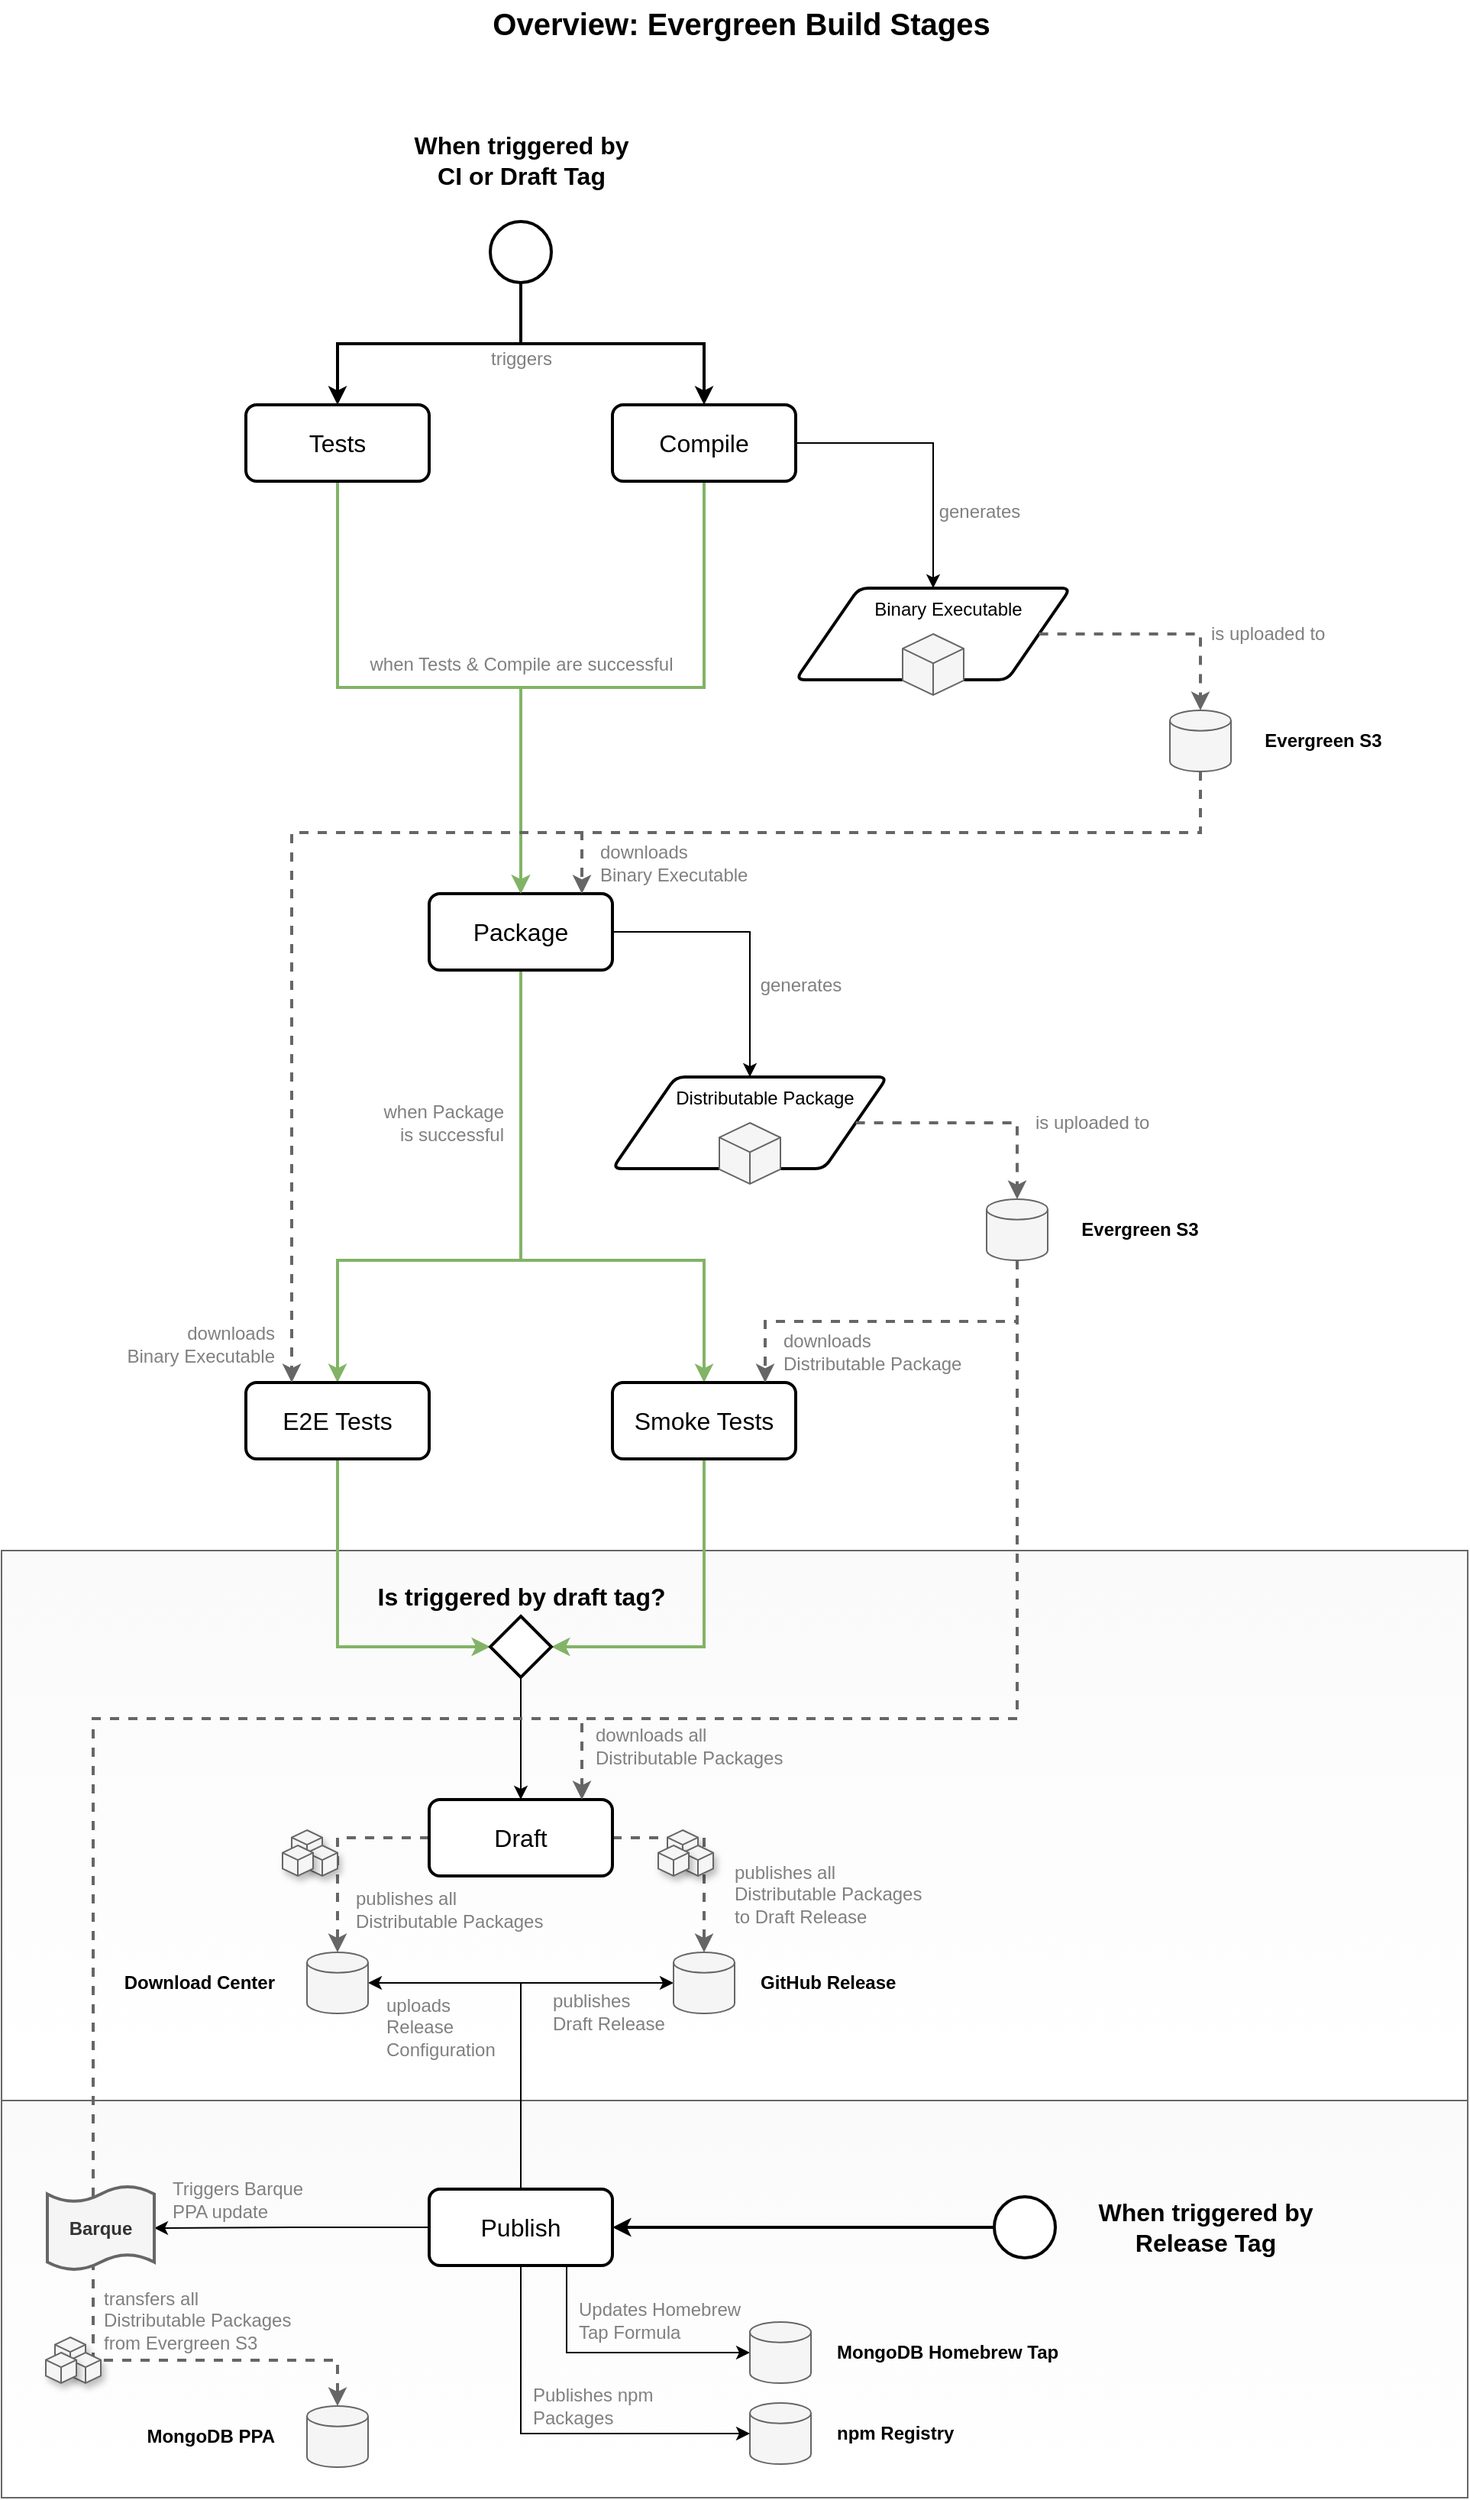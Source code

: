 <mxfile version="14.4.3" type="device" pages="2"><diagram id="S0GDc7iuTa8OykX3ppQo" name="Evergreen Flow"><mxGraphModel dx="2951" dy="1731" grid="0" gridSize="10" guides="1" tooltips="1" connect="1" arrows="1" fold="1" page="0" pageScale="1" pageWidth="827" pageHeight="1169" math="0" shadow="0"><root><mxCell id="0"/><mxCell id="1" parent="0"/><mxCell id="4s2VhAasl6YErQfzBIvJ-102" value="" style="rounded=0;whiteSpace=wrap;html=1;shadow=0;strokeWidth=1;fontSize=16;align=right;glass=0;strokeColor=#666666;fontColor=#333333;fillColor=#FAFAFA;gradientColor=#ffffff;" parent="1" vertex="1"><mxGeometry x="120" y="1150" width="960" height="360" as="geometry"/></mxCell><mxCell id="4s2VhAasl6YErQfzBIvJ-82" value="" style="rounded=0;whiteSpace=wrap;html=1;shadow=0;strokeWidth=1;fontSize=16;align=right;glass=0;strokeColor=#666666;fontColor=#333333;fillColor=#FAFAFA;gradientColor=#ffffff;" parent="1" vertex="1"><mxGeometry x="120" y="1510" width="960" height="260" as="geometry"/></mxCell><mxCell id="4s2VhAasl6YErQfzBIvJ-21" style="edgeStyle=orthogonalEdgeStyle;rounded=0;orthogonalLoop=1;jettySize=auto;html=1;fontSize=16;strokeWidth=2;" parent="1" source="4s2VhAasl6YErQfzBIvJ-18" target="4s2VhAasl6YErQfzBIvJ-9" edge="1"><mxGeometry relative="1" as="geometry"><Array as="points"><mxPoint x="460" y="360"/><mxPoint x="580" y="360"/></Array></mxGeometry></mxCell><mxCell id="4s2VhAasl6YErQfzBIvJ-31" style="edgeStyle=orthogonalEdgeStyle;rounded=0;orthogonalLoop=1;jettySize=auto;html=1;fontSize=16;fillColor=#d5e8d4;strokeColor=#82b366;strokeWidth=2;" parent="1" source="4s2VhAasl6YErQfzBIvJ-8" target="4s2VhAasl6YErQfzBIvJ-10" edge="1"><mxGeometry relative="1" as="geometry"/></mxCell><mxCell id="4s2VhAasl6YErQfzBIvJ-8" value="&lt;span style=&quot;font-size: 16px&quot;&gt;Tests&lt;/span&gt;" style="rounded=1;whiteSpace=wrap;html=1;absoluteArcSize=1;arcSize=14;strokeWidth=2;fontStyle=0;fontSize=16;" parent="1" vertex="1"><mxGeometry x="280" y="400" width="120" height="50" as="geometry"/></mxCell><mxCell id="4s2VhAasl6YErQfzBIvJ-22" style="edgeStyle=orthogonalEdgeStyle;rounded=0;orthogonalLoop=1;jettySize=auto;html=1;fontSize=16;" parent="1" source="4s2VhAasl6YErQfzBIvJ-9" target="4s2VhAasl6YErQfzBIvJ-15" edge="1"><mxGeometry relative="1" as="geometry"><Array as="points"><mxPoint x="730" y="425"/></Array></mxGeometry></mxCell><mxCell id="4s2VhAasl6YErQfzBIvJ-42" style="edgeStyle=orthogonalEdgeStyle;rounded=0;orthogonalLoop=1;jettySize=auto;html=1;fontSize=16;" parent="1" source="4s2VhAasl6YErQfzBIvJ-10" target="4s2VhAasl6YErQfzBIvJ-36" edge="1"><mxGeometry relative="1" as="geometry"><Array as="points"><mxPoint x="610" y="745"/></Array></mxGeometry></mxCell><mxCell id="4s2VhAasl6YErQfzBIvJ-47" style="edgeStyle=orthogonalEdgeStyle;rounded=0;orthogonalLoop=1;jettySize=auto;html=1;strokeColor=#82b366;strokeWidth=2;fillColor=#d5e8d4;fontSize=16;" parent="1" source="4s2VhAasl6YErQfzBIvJ-10" target="4s2VhAasl6YErQfzBIvJ-11" edge="1"><mxGeometry relative="1" as="geometry"><Array as="points"><mxPoint x="460" y="960"/><mxPoint x="340" y="960"/></Array></mxGeometry></mxCell><mxCell id="4s2VhAasl6YErQfzBIvJ-48" style="edgeStyle=orthogonalEdgeStyle;rounded=0;orthogonalLoop=1;jettySize=auto;html=1;strokeColor=#82b366;strokeWidth=2;fillColor=#d5e8d4;fontSize=16;" parent="1" source="4s2VhAasl6YErQfzBIvJ-10" target="4s2VhAasl6YErQfzBIvJ-12" edge="1"><mxGeometry relative="1" as="geometry"><Array as="points"><mxPoint x="460" y="960"/><mxPoint x="580" y="960"/></Array></mxGeometry></mxCell><mxCell id="4s2VhAasl6YErQfzBIvJ-10" value="&lt;span style=&quot;font-size: 16px;&quot;&gt;Package&lt;/span&gt;" style="rounded=1;whiteSpace=wrap;html=1;absoluteArcSize=1;arcSize=14;strokeWidth=2;fontStyle=0;fontSize=16;" parent="1" vertex="1"><mxGeometry x="400" y="720" width="120" height="50" as="geometry"/></mxCell><mxCell id="4s2VhAasl6YErQfzBIvJ-52" style="edgeStyle=orthogonalEdgeStyle;rounded=0;orthogonalLoop=1;jettySize=auto;html=1;strokeColor=#82b366;strokeWidth=2;fillColor=#d5e8d4;fontSize=16;" parent="1" source="4s2VhAasl6YErQfzBIvJ-11" target="4s2VhAasl6YErQfzBIvJ-20" edge="1"><mxGeometry relative="1" as="geometry"><mxPoint x="300" y="1210" as="targetPoint"/><Array as="points"><mxPoint x="340" y="1213"/></Array></mxGeometry></mxCell><mxCell id="4s2VhAasl6YErQfzBIvJ-11" value="&lt;span style=&quot;font-size: 16px&quot;&gt;E2E Tests&lt;/span&gt;" style="rounded=1;whiteSpace=wrap;html=1;absoluteArcSize=1;arcSize=14;strokeWidth=2;fontStyle=0;fontSize=16;" parent="1" vertex="1"><mxGeometry x="280" y="1040" width="120" height="50" as="geometry"/></mxCell><mxCell id="4s2VhAasl6YErQfzBIvJ-53" style="edgeStyle=orthogonalEdgeStyle;rounded=0;orthogonalLoop=1;jettySize=auto;html=1;strokeColor=#82b366;strokeWidth=2;fillColor=#d5e8d4;fontSize=16;" parent="1" source="4s2VhAasl6YErQfzBIvJ-12" target="4s2VhAasl6YErQfzBIvJ-20" edge="1"><mxGeometry relative="1" as="geometry"><Array as="points"><mxPoint x="580" y="1213"/></Array></mxGeometry></mxCell><mxCell id="4s2VhAasl6YErQfzBIvJ-12" value="&lt;span style=&quot;font-size: 16px&quot;&gt;Smoke Tests&lt;/span&gt;" style="rounded=1;whiteSpace=wrap;html=1;absoluteArcSize=1;arcSize=14;strokeWidth=2;fontStyle=0;fontSize=16;" parent="1" vertex="1"><mxGeometry x="520" y="1040" width="120" height="50" as="geometry"/></mxCell><mxCell id="4s2VhAasl6YErQfzBIvJ-68" style="edgeStyle=orthogonalEdgeStyle;rounded=0;orthogonalLoop=1;jettySize=auto;html=1;dashed=1;endFill=1;strokeColor=#666666;strokeWidth=2;fillColor=#f5f5f5;fontSize=12;entryX=0.5;entryY=0;entryDx=0;entryDy=0;entryPerimeter=0;" parent="1" source="4s2VhAasl6YErQfzBIvJ-13" target="4s2VhAasl6YErQfzBIvJ-63" edge="1"><mxGeometry relative="1" as="geometry"><mxPoint x="520" y="1453" as="targetPoint"/></mxGeometry></mxCell><mxCell id="4s2VhAasl6YErQfzBIvJ-69" style="edgeStyle=orthogonalEdgeStyle;rounded=0;orthogonalLoop=1;jettySize=auto;html=1;entryX=0.5;entryY=0;entryDx=0;entryDy=0;entryPerimeter=0;dashed=1;endFill=1;strokeColor=#666666;strokeWidth=2;fillColor=#f5f5f5;fontSize=12;" parent="1" source="4s2VhAasl6YErQfzBIvJ-13" target="4s2VhAasl6YErQfzBIvJ-59" edge="1"><mxGeometry relative="1" as="geometry"/></mxCell><mxCell id="4s2VhAasl6YErQfzBIvJ-13" value="&lt;span style=&quot;font-size: 16px;&quot;&gt;Draft&lt;/span&gt;" style="rounded=1;whiteSpace=wrap;html=1;absoluteArcSize=1;arcSize=14;strokeWidth=2;fontStyle=0;fontSize=16;" parent="1" vertex="1"><mxGeometry x="400" y="1313" width="120" height="50" as="geometry"/></mxCell><mxCell id="4s2VhAasl6YErQfzBIvJ-80" style="edgeStyle=orthogonalEdgeStyle;rounded=0;orthogonalLoop=1;jettySize=auto;html=1;entryX=0;entryY=0.5;entryDx=0;entryDy=0;entryPerimeter=0;fontSize=16;" parent="1" source="4s2VhAasl6YErQfzBIvJ-14" target="4s2VhAasl6YErQfzBIvJ-59" edge="1"><mxGeometry relative="1" as="geometry"><Array as="points"><mxPoint x="460" y="1433"/></Array></mxGeometry></mxCell><mxCell id="4s2VhAasl6YErQfzBIvJ-81" style="edgeStyle=orthogonalEdgeStyle;rounded=0;orthogonalLoop=1;jettySize=auto;html=1;entryX=1;entryY=0.5;entryDx=0;entryDy=0;entryPerimeter=0;fontSize=16;" parent="1" source="4s2VhAasl6YErQfzBIvJ-14" target="4s2VhAasl6YErQfzBIvJ-63" edge="1"><mxGeometry relative="1" as="geometry"><Array as="points"><mxPoint x="460" y="1433"/></Array></mxGeometry></mxCell><mxCell id="4s2VhAasl6YErQfzBIvJ-93" style="edgeStyle=orthogonalEdgeStyle;rounded=0;orthogonalLoop=1;jettySize=auto;html=1;entryX=0;entryY=0.5;entryDx=0;entryDy=0;entryPerimeter=0;fontSize=16;" parent="1" source="4s2VhAasl6YErQfzBIvJ-14" target="4s2VhAasl6YErQfzBIvJ-92" edge="1"><mxGeometry relative="1" as="geometry"><Array as="points"><mxPoint x="490" y="1675"/></Array></mxGeometry></mxCell><mxCell id="4s2VhAasl6YErQfzBIvJ-97" style="edgeStyle=orthogonalEdgeStyle;rounded=0;orthogonalLoop=1;jettySize=auto;html=1;fontSize=16;" parent="1" source="4s2VhAasl6YErQfzBIvJ-14" target="4s2VhAasl6YErQfzBIvJ-96" edge="1"><mxGeometry relative="1" as="geometry"/></mxCell><mxCell id="4s2VhAasl6YErQfzBIvJ-14" value="&lt;span style=&quot;font-size: 16px;&quot;&gt;Publish&lt;/span&gt;" style="rounded=1;whiteSpace=wrap;html=1;absoluteArcSize=1;arcSize=14;strokeWidth=2;fontStyle=0;fontSize=16;" parent="1" vertex="1"><mxGeometry x="400" y="1568" width="120" height="50" as="geometry"/></mxCell><mxCell id="4s2VhAasl6YErQfzBIvJ-17" value="" style="group" parent="1" vertex="1" connectable="0"><mxGeometry x="650" y="520" width="180" height="70" as="geometry"/></mxCell><mxCell id="4s2VhAasl6YErQfzBIvJ-15" value="&amp;nbsp; &amp;nbsp; &amp;nbsp; Binary Executable" style="shape=parallelogram;html=1;strokeWidth=2;perimeter=parallelogramPerimeter;whiteSpace=wrap;rounded=1;arcSize=12;size=0.23;verticalAlign=top;align=center;" parent="4s2VhAasl6YErQfzBIvJ-17" vertex="1"><mxGeometry x="-10" width="180" height="60" as="geometry"/></mxCell><mxCell id="4s2VhAasl6YErQfzBIvJ-16" value="" style="whiteSpace=wrap;html=1;shape=mxgraph.basic.isocube;isoAngle=15;fontSize=16;align=center;fillColor=#f5f5f5;strokeColor=#666666;fontColor=#333333;" parent="4s2VhAasl6YErQfzBIvJ-17" vertex="1"><mxGeometry x="60" y="30" width="40" height="40" as="geometry"/></mxCell><mxCell id="4s2VhAasl6YErQfzBIvJ-19" style="edgeStyle=orthogonalEdgeStyle;rounded=0;orthogonalLoop=1;jettySize=auto;html=1;fontSize=16;strokeWidth=2;" parent="1" source="4s2VhAasl6YErQfzBIvJ-18" target="4s2VhAasl6YErQfzBIvJ-8" edge="1"><mxGeometry relative="1" as="geometry"><Array as="points"><mxPoint x="460" y="360"/><mxPoint x="340" y="360"/></Array></mxGeometry></mxCell><mxCell id="4s2VhAasl6YErQfzBIvJ-18" value="" style="strokeWidth=2;html=1;shape=mxgraph.flowchart.start_2;whiteSpace=wrap;fontSize=16;align=center;" parent="1" vertex="1"><mxGeometry x="440" y="280" width="40" height="40" as="geometry"/></mxCell><mxCell id="4s2VhAasl6YErQfzBIvJ-55" style="edgeStyle=orthogonalEdgeStyle;rounded=0;orthogonalLoop=1;jettySize=auto;html=1;fontSize=16;" parent="1" source="4s2VhAasl6YErQfzBIvJ-20" target="4s2VhAasl6YErQfzBIvJ-13" edge="1"><mxGeometry relative="1" as="geometry"/></mxCell><mxCell id="4s2VhAasl6YErQfzBIvJ-20" value="" style="strokeWidth=2;html=1;shape=mxgraph.flowchart.decision;whiteSpace=wrap;fontSize=16;align=center;" parent="1" vertex="1"><mxGeometry x="440" y="1193" width="40" height="40" as="geometry"/></mxCell><mxCell id="4s2VhAasl6YErQfzBIvJ-29" style="edgeStyle=orthogonalEdgeStyle;rounded=0;orthogonalLoop=1;jettySize=auto;html=1;fontSize=16;fillColor=#d5e8d4;strokeColor=#82b366;strokeWidth=2;" parent="1" source="4s2VhAasl6YErQfzBIvJ-9" target="4s2VhAasl6YErQfzBIvJ-10" edge="1"><mxGeometry relative="1" as="geometry"><mxPoint x="230" y="720" as="sourcePoint"/><mxPoint x="348.4" y="660" as="targetPoint"/></mxGeometry></mxCell><mxCell id="4s2VhAasl6YErQfzBIvJ-34" style="edgeStyle=orthogonalEdgeStyle;rounded=0;orthogonalLoop=1;jettySize=auto;html=1;dashed=1;endArrow=classic;endFill=1;strokeColor=#666666;strokeWidth=2;fillColor=#f5f5f5;fontSize=12;" parent="1" source="4s2VhAasl6YErQfzBIvJ-23" target="4s2VhAasl6YErQfzBIvJ-10" edge="1"><mxGeometry relative="1" as="geometry"><mxPoint x="500" y="800" as="targetPoint"/><Array as="points"><mxPoint x="905" y="680"/><mxPoint x="500" y="680"/></Array></mxGeometry></mxCell><mxCell id="4s2VhAasl6YErQfzBIvJ-26" style="edgeStyle=orthogonalEdgeStyle;rounded=0;orthogonalLoop=1;jettySize=auto;html=1;fontSize=12;strokeWidth=2;endArrow=classic;endFill=1;dashed=1;fillColor=#f5f5f5;strokeColor=#666666;" parent="1" source="4s2VhAasl6YErQfzBIvJ-15" target="4s2VhAasl6YErQfzBIvJ-23" edge="1"><mxGeometry relative="1" as="geometry"/></mxCell><mxCell id="4s2VhAasl6YErQfzBIvJ-35" value="" style="group" parent="1" vertex="1" connectable="0"><mxGeometry x="530" y="840" width="180" height="70" as="geometry"/></mxCell><mxCell id="4s2VhAasl6YErQfzBIvJ-36" value="&amp;nbsp; &amp;nbsp; &amp;nbsp; Distributable Package" style="shape=parallelogram;html=1;strokeWidth=2;perimeter=parallelogramPerimeter;whiteSpace=wrap;rounded=1;arcSize=12;size=0.23;verticalAlign=top;align=center;" parent="4s2VhAasl6YErQfzBIvJ-35" vertex="1"><mxGeometry x="-10" width="180" height="60" as="geometry"/></mxCell><mxCell id="4s2VhAasl6YErQfzBIvJ-37" value="" style="whiteSpace=wrap;html=1;shape=mxgraph.basic.isocube;isoAngle=15;fontSize=16;align=center;fillColor=#f5f5f5;strokeColor=#666666;fontColor=#333333;" parent="4s2VhAasl6YErQfzBIvJ-35" vertex="1"><mxGeometry x="60" y="30" width="40" height="40" as="geometry"/></mxCell><mxCell id="4s2VhAasl6YErQfzBIvJ-41" style="edgeStyle=orthogonalEdgeStyle;rounded=0;orthogonalLoop=1;jettySize=auto;html=1;fontSize=12;strokeWidth=2;endArrow=classic;endFill=1;dashed=1;fillColor=#f5f5f5;strokeColor=#666666;" parent="1" source="4s2VhAasl6YErQfzBIvJ-36" target="4s2VhAasl6YErQfzBIvJ-39" edge="1"><mxGeometry relative="1" as="geometry"/></mxCell><mxCell id="4s2VhAasl6YErQfzBIvJ-45" value="" style="group" parent="1" vertex="1" connectable="0"><mxGeometry x="740" y="890" width="170" height="90" as="geometry"/></mxCell><mxCell id="4s2VhAasl6YErQfzBIvJ-38" value="" style="group" parent="4s2VhAasl6YErQfzBIvJ-45" vertex="1" connectable="0"><mxGeometry width="90" height="90" as="geometry"/></mxCell><mxCell id="4s2VhAasl6YErQfzBIvJ-39" value="" style="strokeWidth=1;html=1;shape=mxgraph.flowchart.database;whiteSpace=wrap;fontSize=16;align=center;fillColor=#f5f5f5;strokeColor=#666666;fontColor=#333333;" parent="4s2VhAasl6YErQfzBIvJ-38" vertex="1"><mxGeometry x="25" y="30" width="40" height="40" as="geometry"/></mxCell><mxCell id="4s2VhAasl6YErQfzBIvJ-40" value="Evergreen S3" style="text;html=1;align=center;verticalAlign=middle;resizable=0;points=[];autosize=1;fontSize=12;fontStyle=1" parent="4s2VhAasl6YErQfzBIvJ-45" vertex="1"><mxGeometry x="80" y="40" width="90" height="20" as="geometry"/></mxCell><mxCell id="4s2VhAasl6YErQfzBIvJ-46" value="" style="group" parent="1" vertex="1" connectable="0"><mxGeometry x="860" y="570" width="170" height="90" as="geometry"/></mxCell><mxCell id="4s2VhAasl6YErQfzBIvJ-25" value="" style="group" parent="4s2VhAasl6YErQfzBIvJ-46" vertex="1" connectable="0"><mxGeometry width="90" height="90" as="geometry"/></mxCell><mxCell id="4s2VhAasl6YErQfzBIvJ-23" value="" style="strokeWidth=1;html=1;shape=mxgraph.flowchart.database;whiteSpace=wrap;fontSize=16;align=center;fillColor=#f5f5f5;strokeColor=#666666;fontColor=#333333;" parent="4s2VhAasl6YErQfzBIvJ-25" vertex="1"><mxGeometry x="25" y="30" width="40" height="40" as="geometry"/></mxCell><mxCell id="4s2VhAasl6YErQfzBIvJ-24" value="Evergreen S3" style="text;html=1;align=center;verticalAlign=middle;resizable=0;points=[];autosize=1;fontSize=12;fontStyle=1" parent="4s2VhAasl6YErQfzBIvJ-46" vertex="1"><mxGeometry x="80" y="40" width="90" height="20" as="geometry"/></mxCell><mxCell id="4s2VhAasl6YErQfzBIvJ-49" style="edgeStyle=orthogonalEdgeStyle;rounded=0;orthogonalLoop=1;jettySize=auto;html=1;dashed=1;endFill=1;strokeColor=#666666;strokeWidth=2;fillColor=#f5f5f5;fontSize=12;" parent="1" source="4s2VhAasl6YErQfzBIvJ-39" target="4s2VhAasl6YErQfzBIvJ-12" edge="1"><mxGeometry relative="1" as="geometry"><Array as="points"><mxPoint x="785" y="1000"/><mxPoint x="620" y="1000"/></Array></mxGeometry></mxCell><mxCell id="4s2VhAasl6YErQfzBIvJ-9" value="&lt;span style=&quot;font-size: 16px;&quot;&gt;Compile&lt;/span&gt;" style="rounded=1;whiteSpace=wrap;html=1;absoluteArcSize=1;arcSize=14;strokeWidth=2;fontStyle=0;fontSize=16;" parent="1" vertex="1"><mxGeometry x="520" y="400" width="120" height="50" as="geometry"/></mxCell><mxCell id="4s2VhAasl6YErQfzBIvJ-54" value="Is triggered by draft tag?" style="text;html=1;align=center;verticalAlign=middle;resizable=0;points=[];autosize=1;fontSize=16;fontStyle=1" parent="1" vertex="1"><mxGeometry x="360" y="1170" width="200" height="20" as="geometry"/></mxCell><mxCell id="4s2VhAasl6YErQfzBIvJ-56" style="edgeStyle=orthogonalEdgeStyle;rounded=0;orthogonalLoop=1;jettySize=auto;html=1;dashed=1;endFill=1;strokeColor=#666666;strokeWidth=2;fillColor=#f5f5f5;fontSize=12;" parent="1" source="4s2VhAasl6YErQfzBIvJ-39" target="4s2VhAasl6YErQfzBIvJ-13" edge="1"><mxGeometry relative="1" as="geometry"><Array as="points"><mxPoint x="785" y="1260"/><mxPoint x="500" y="1260"/></Array></mxGeometry></mxCell><mxCell id="4s2VhAasl6YErQfzBIvJ-65" value="" style="group" parent="1" vertex="1" connectable="0"><mxGeometry x="230" y="1230" width="80" height="193" as="geometry"/></mxCell><mxCell id="4s2VhAasl6YErQfzBIvJ-66" value="" style="group" parent="1" vertex="1" connectable="0"><mxGeometry x="190" y="1413" width="170" height="40" as="geometry"/></mxCell><mxCell id="4s2VhAasl6YErQfzBIvJ-64" value="Download Center" style="text;html=1;align=right;verticalAlign=middle;resizable=0;points=[];autosize=1;fontSize=12;fontStyle=1" parent="4s2VhAasl6YErQfzBIvJ-66" vertex="1"><mxGeometry y="10" width="110" height="20" as="geometry"/></mxCell><mxCell id="4s2VhAasl6YErQfzBIvJ-63" value="" style="strokeWidth=1;html=1;shape=mxgraph.flowchart.database;whiteSpace=wrap;fontSize=16;align=center;fillColor=#f5f5f5;strokeColor=#666666;fontColor=#333333;" parent="4s2VhAasl6YErQfzBIvJ-66" vertex="1"><mxGeometry x="130" width="40" height="40" as="geometry"/></mxCell><mxCell id="4s2VhAasl6YErQfzBIvJ-67" value="" style="group" parent="1" vertex="1" connectable="0"><mxGeometry x="560" y="1413" width="165" height="40" as="geometry"/></mxCell><mxCell id="4s2VhAasl6YErQfzBIvJ-60" value="GitHub Release" style="text;html=1;align=left;verticalAlign=middle;resizable=0;points=[];autosize=1;fontSize=12;fontStyle=1" parent="4s2VhAasl6YErQfzBIvJ-67" vertex="1"><mxGeometry x="55" y="10" width="100" height="20" as="geometry"/></mxCell><mxCell id="4s2VhAasl6YErQfzBIvJ-59" value="" style="strokeWidth=1;html=1;shape=mxgraph.flowchart.database;whiteSpace=wrap;fontSize=16;align=center;fillColor=#f5f5f5;strokeColor=#666666;fontColor=#333333;" parent="4s2VhAasl6YErQfzBIvJ-67" vertex="1"><mxGeometry width="40" height="40" as="geometry"/></mxCell><mxCell id="4s2VhAasl6YErQfzBIvJ-73" value="" style="group" parent="1" vertex="1" connectable="0"><mxGeometry x="304" y="1333" width="36" height="30" as="geometry"/></mxCell><mxCell id="4s2VhAasl6YErQfzBIvJ-70" value="" style="whiteSpace=wrap;html=1;shape=mxgraph.basic.isocube;isoAngle=15;strokeWidth=1;fontSize=12;align=right;fillColor=#f5f5f5;strokeColor=#666666;fontColor=#333333;shadow=1;" parent="4s2VhAasl6YErQfzBIvJ-73" vertex="1"><mxGeometry x="6" width="20" height="20" as="geometry"/></mxCell><mxCell id="4s2VhAasl6YErQfzBIvJ-71" value="" style="whiteSpace=wrap;html=1;shape=mxgraph.basic.isocube;isoAngle=15;strokeWidth=1;fontSize=12;align=right;fillColor=#f5f5f5;strokeColor=#666666;fontColor=#333333;shadow=1;" parent="4s2VhAasl6YErQfzBIvJ-73" vertex="1"><mxGeometry x="16" y="10" width="20" height="20" as="geometry"/></mxCell><mxCell id="4s2VhAasl6YErQfzBIvJ-72" value="" style="whiteSpace=wrap;html=1;shape=mxgraph.basic.isocube;isoAngle=15;strokeWidth=1;fontSize=12;align=right;fillColor=#f5f5f5;strokeColor=#666666;fontColor=#333333;shadow=1;" parent="4s2VhAasl6YErQfzBIvJ-73" vertex="1"><mxGeometry y="10" width="20" height="20" as="geometry"/></mxCell><mxCell id="4s2VhAasl6YErQfzBIvJ-74" value="" style="group" parent="1" vertex="1" connectable="0"><mxGeometry x="550" y="1333" width="36" height="30" as="geometry"/></mxCell><mxCell id="4s2VhAasl6YErQfzBIvJ-75" value="" style="whiteSpace=wrap;html=1;shape=mxgraph.basic.isocube;isoAngle=15;strokeWidth=1;fontSize=12;align=right;fillColor=#f5f5f5;strokeColor=#666666;fontColor=#333333;shadow=1;" parent="4s2VhAasl6YErQfzBIvJ-74" vertex="1"><mxGeometry x="6" width="20" height="20" as="geometry"/></mxCell><mxCell id="4s2VhAasl6YErQfzBIvJ-76" value="" style="whiteSpace=wrap;html=1;shape=mxgraph.basic.isocube;isoAngle=15;strokeWidth=1;fontSize=12;align=right;fillColor=#f5f5f5;strokeColor=#666666;fontColor=#333333;shadow=1;" parent="4s2VhAasl6YErQfzBIvJ-74" vertex="1"><mxGeometry x="16" y="10" width="20" height="20" as="geometry"/></mxCell><mxCell id="4s2VhAasl6YErQfzBIvJ-77" value="" style="whiteSpace=wrap;html=1;shape=mxgraph.basic.isocube;isoAngle=15;strokeWidth=1;fontSize=12;align=right;fillColor=#f5f5f5;strokeColor=#666666;fontColor=#333333;shadow=1;" parent="4s2VhAasl6YErQfzBIvJ-74" vertex="1"><mxGeometry y="10" width="20" height="20" as="geometry"/></mxCell><mxCell id="4s2VhAasl6YErQfzBIvJ-79" style="edgeStyle=orthogonalEdgeStyle;rounded=0;orthogonalLoop=1;jettySize=auto;html=1;fontSize=16;strokeWidth=2;" parent="1" source="4s2VhAasl6YErQfzBIvJ-78" target="4s2VhAasl6YErQfzBIvJ-14" edge="1"><mxGeometry relative="1" as="geometry"/></mxCell><mxCell id="4s2VhAasl6YErQfzBIvJ-78" value="" style="strokeWidth=2;html=1;shape=mxgraph.flowchart.start_2;whiteSpace=wrap;fontSize=16;align=center;" parent="1" vertex="1"><mxGeometry x="770" y="1573" width="40" height="40" as="geometry"/></mxCell><mxCell id="4s2VhAasl6YErQfzBIvJ-83" value="When triggered by&lt;br&gt;Release Tag" style="text;html=1;align=center;verticalAlign=middle;resizable=0;points=[];autosize=1;fontSize=16;fontStyle=1" parent="1" vertex="1"><mxGeometry x="827.5" y="1573" width="160" height="40" as="geometry"/></mxCell><mxCell id="4s2VhAasl6YErQfzBIvJ-84" value="When triggered by&lt;br&gt;CI or Draft Tag" style="text;html=1;align=center;verticalAlign=middle;resizable=0;points=[];autosize=1;fontSize=16;fontStyle=1" parent="1" vertex="1"><mxGeometry x="380" y="220" width="160" height="40" as="geometry"/></mxCell><mxCell id="4s2VhAasl6YErQfzBIvJ-85" value="" style="group" parent="1" vertex="1" connectable="0"><mxGeometry x="190" y="1710" width="170" height="40" as="geometry"/></mxCell><mxCell id="4s2VhAasl6YErQfzBIvJ-86" value="MongoDB PPA" style="text;html=1;align=right;verticalAlign=middle;resizable=0;points=[];autosize=1;fontSize=12;fontStyle=1" parent="4s2VhAasl6YErQfzBIvJ-85" vertex="1"><mxGeometry x="10" y="10" width="100" height="20" as="geometry"/></mxCell><mxCell id="4s2VhAasl6YErQfzBIvJ-87" value="" style="strokeWidth=1;html=1;shape=mxgraph.flowchart.database;whiteSpace=wrap;fontSize=16;align=center;fillColor=#f5f5f5;strokeColor=#666666;fontColor=#333333;" parent="4s2VhAasl6YErQfzBIvJ-85" vertex="1"><mxGeometry x="130" width="40" height="40" as="geometry"/></mxCell><mxCell id="4s2VhAasl6YErQfzBIvJ-90" value="" style="group" parent="1" vertex="1" connectable="0"><mxGeometry x="610" y="1655" width="215" height="40" as="geometry"/></mxCell><mxCell id="4s2VhAasl6YErQfzBIvJ-91" value="MongoDB Homebrew Tap" style="text;html=1;align=left;verticalAlign=middle;resizable=0;points=[];autosize=1;fontSize=12;fontStyle=1" parent="4s2VhAasl6YErQfzBIvJ-90" vertex="1"><mxGeometry x="55" y="10" width="160" height="20" as="geometry"/></mxCell><mxCell id="4s2VhAasl6YErQfzBIvJ-92" value="" style="strokeWidth=1;html=1;shape=mxgraph.flowchart.database;whiteSpace=wrap;fontSize=16;align=center;fillColor=#f5f5f5;strokeColor=#666666;fontColor=#333333;" parent="4s2VhAasl6YErQfzBIvJ-90" vertex="1"><mxGeometry width="40" height="40" as="geometry"/></mxCell><mxCell id="4s2VhAasl6YErQfzBIvJ-103" value="Overview: Evergreen Build Stages" style="text;html=1;align=center;verticalAlign=middle;resizable=0;points=[];autosize=1;fontSize=20;fontStyle=1" parent="1" vertex="1"><mxGeometry x="434" y="135" width="340" height="30" as="geometry"/></mxCell><mxCell id="4s2VhAasl6YErQfzBIvJ-104" value="triggers" style="text;html=1;align=center;verticalAlign=middle;resizable=0;points=[];autosize=1;fontSize=12;fontColor=#808080;" parent="1" vertex="1"><mxGeometry x="430" y="360" width="60" height="20" as="geometry"/></mxCell><mxCell id="4s2VhAasl6YErQfzBIvJ-105" value="when Tests &amp;amp; Compile are successful" style="text;html=1;align=center;verticalAlign=middle;resizable=0;points=[];autosize=1;fontSize=12;fontColor=#808080;" parent="1" vertex="1"><mxGeometry x="355" y="560" width="210" height="20" as="geometry"/></mxCell><mxCell id="4s2VhAasl6YErQfzBIvJ-106" value="generates" style="text;html=1;align=center;verticalAlign=middle;resizable=0;points=[];autosize=1;fontSize=12;fontColor=#808080;" parent="1" vertex="1"><mxGeometry x="725" y="460" width="70" height="20" as="geometry"/></mxCell><mxCell id="4s2VhAasl6YErQfzBIvJ-108" value="downloads&lt;br&gt;Binary Executable" style="text;html=1;align=left;verticalAlign=middle;resizable=0;points=[];autosize=1;fontSize=12;fontColor=#808080;" parent="1" vertex="1"><mxGeometry x="510" y="685" width="110" height="30" as="geometry"/></mxCell><mxCell id="4s2VhAasl6YErQfzBIvJ-109" value="generates" style="text;html=1;align=center;verticalAlign=middle;resizable=0;points=[];autosize=1;fontSize=12;fontColor=#808080;" parent="1" vertex="1"><mxGeometry x="607.5" y="770" width="70" height="20" as="geometry"/></mxCell><mxCell id="4s2VhAasl6YErQfzBIvJ-110" value="is uploaded to" style="text;html=1;align=left;verticalAlign=middle;resizable=0;points=[];autosize=1;fontSize=12;fontColor=#808080;" parent="1" vertex="1"><mxGeometry x="795" y="860" width="90" height="20" as="geometry"/></mxCell><mxCell id="4s2VhAasl6YErQfzBIvJ-111" value="downloads&lt;br&gt;Distributable Package" style="text;html=1;align=left;verticalAlign=middle;resizable=0;points=[];autosize=1;fontSize=12;fontColor=#808080;" parent="1" vertex="1"><mxGeometry x="630" y="1005" width="130" height="30" as="geometry"/></mxCell><mxCell id="4s2VhAasl6YErQfzBIvJ-113" value="when Package&lt;br&gt;is successful" style="text;html=1;align=right;verticalAlign=middle;resizable=0;points=[];autosize=1;fontSize=12;fontColor=#808080;" parent="1" vertex="1"><mxGeometry x="360" y="855" width="90" height="30" as="geometry"/></mxCell><mxCell id="4s2VhAasl6YErQfzBIvJ-115" value="is uploaded to" style="text;html=1;align=left;verticalAlign=middle;resizable=0;points=[];autosize=1;fontSize=12;fontColor=#808080;" parent="1" vertex="1"><mxGeometry x="910" y="540" width="90" height="20" as="geometry"/></mxCell><mxCell id="4s2VhAasl6YErQfzBIvJ-116" value="downloads all&lt;br&gt;Distributable Packages" style="text;html=1;align=left;verticalAlign=middle;resizable=0;points=[];autosize=1;fontSize=12;fontColor=#808080;" parent="1" vertex="1"><mxGeometry x="507" y="1263" width="140" height="30" as="geometry"/></mxCell><mxCell id="4s2VhAasl6YErQfzBIvJ-117" value="publishes all&lt;br&gt;Distributable Packages&lt;br&gt;to Draft Release" style="text;html=1;align=left;verticalAlign=middle;resizable=0;points=[];autosize=1;fontSize=12;fontColor=#808080;" parent="1" vertex="1"><mxGeometry x="597.5" y="1350" width="140" height="50" as="geometry"/></mxCell><mxCell id="4s2VhAasl6YErQfzBIvJ-118" value="publishes all&lt;br&gt;Distributable Packages" style="text;html=1;align=left;verticalAlign=middle;resizable=0;points=[];autosize=1;fontSize=12;fontColor=#808080;" parent="1" vertex="1"><mxGeometry x="350" y="1370" width="140" height="30" as="geometry"/></mxCell><mxCell id="4s2VhAasl6YErQfzBIvJ-119" value="publishes&lt;br&gt;Draft Release" style="text;html=1;align=left;verticalAlign=middle;resizable=0;points=[];autosize=1;fontSize=12;fontColor=#808080;" parent="1" vertex="1"><mxGeometry x="479" y="1437" width="90" height="30" as="geometry"/></mxCell><mxCell id="4s2VhAasl6YErQfzBIvJ-121" value="uploads&lt;br&gt;Release&lt;br&gt;Configuration" style="text;html=1;align=left;verticalAlign=middle;resizable=0;points=[];autosize=1;fontSize=12;fontColor=#808080;" parent="1" vertex="1"><mxGeometry x="370" y="1437" width="90" height="50" as="geometry"/></mxCell><mxCell id="4s2VhAasl6YErQfzBIvJ-122" value="Triggers Barque&lt;br&gt;PPA update" style="text;html=1;align=left;verticalAlign=middle;resizable=0;points=[];autosize=1;fontSize=12;fontColor=#808080;" parent="1" vertex="1"><mxGeometry x="230" y="1560" width="100" height="30" as="geometry"/></mxCell><mxCell id="4s2VhAasl6YErQfzBIvJ-123" value="Updates Homebrew&lt;br&gt;Tap Formula" style="text;html=1;align=left;verticalAlign=middle;resizable=0;points=[];autosize=1;fontSize=12;fontColor=#808080;" parent="1" vertex="1"><mxGeometry x="496" y="1639" width="120" height="30" as="geometry"/></mxCell><mxCell id="Pz8CGd5hXFfOKLXr3jOU-1" style="edgeStyle=orthogonalEdgeStyle;rounded=0;orthogonalLoop=1;jettySize=auto;html=1;entryX=0.25;entryY=0;entryDx=0;entryDy=0;dashed=1;endFill=1;strokeColor=#666666;strokeWidth=2;fillColor=#f5f5f5;fontSize=12;" parent="1" source="4s2VhAasl6YErQfzBIvJ-23" target="4s2VhAasl6YErQfzBIvJ-11" edge="1"><mxGeometry relative="1" as="geometry"><Array as="points"><mxPoint x="905" y="680"/><mxPoint x="310" y="680"/></Array></mxGeometry></mxCell><mxCell id="Pz8CGd5hXFfOKLXr3jOU-2" value="downloads&lt;br&gt;Binary Executable" style="text;html=1;align=right;verticalAlign=middle;resizable=0;points=[];autosize=1;fontSize=12;fontColor=#808080;" parent="1" vertex="1"><mxGeometry x="190" y="1000" width="110" height="30" as="geometry"/></mxCell><mxCell id="Pz8CGd5hXFfOKLXr3jOU-3" value="" style="group" parent="1" vertex="1" connectable="0"><mxGeometry x="610" y="1708" width="215" height="40" as="geometry"/></mxCell><mxCell id="Pz8CGd5hXFfOKLXr3jOU-4" value="npm Registry" style="text;html=1;align=left;verticalAlign=middle;resizable=0;points=[];autosize=1;fontSize=12;fontStyle=1" parent="Pz8CGd5hXFfOKLXr3jOU-3" vertex="1"><mxGeometry x="55" y="10" width="90" height="20" as="geometry"/></mxCell><mxCell id="Pz8CGd5hXFfOKLXr3jOU-5" value="" style="strokeWidth=1;html=1;shape=mxgraph.flowchart.database;whiteSpace=wrap;fontSize=16;align=center;fillColor=#f5f5f5;strokeColor=#666666;fontColor=#333333;" parent="Pz8CGd5hXFfOKLXr3jOU-3" vertex="1"><mxGeometry width="40" height="40" as="geometry"/></mxCell><mxCell id="Pz8CGd5hXFfOKLXr3jOU-6" style="edgeStyle=orthogonalEdgeStyle;rounded=0;orthogonalLoop=1;jettySize=auto;html=1;entryX=0;entryY=0.5;entryDx=0;entryDy=0;entryPerimeter=0;fontSize=16;exitX=0.5;exitY=1;exitDx=0;exitDy=0;" parent="1" source="4s2VhAasl6YErQfzBIvJ-14" target="Pz8CGd5hXFfOKLXr3jOU-5" edge="1"><mxGeometry relative="1" as="geometry"><mxPoint x="466" y="1651" as="sourcePoint"/><mxPoint x="586" y="1708" as="targetPoint"/><Array as="points"><mxPoint x="460" y="1728"/></Array></mxGeometry></mxCell><mxCell id="Pz8CGd5hXFfOKLXr3jOU-7" value="Publishes npm&lt;br&gt;Packages" style="text;html=1;align=left;verticalAlign=middle;resizable=0;points=[];autosize=1;fontSize=12;fontColor=#808080;" parent="1" vertex="1"><mxGeometry x="466" y="1695" width="90" height="30" as="geometry"/></mxCell><mxCell id="bmTNzsxFEzkUEdo4s8h1-1" style="edgeStyle=orthogonalEdgeStyle;rounded=0;orthogonalLoop=1;jettySize=auto;html=1;dashed=1;endFill=1;strokeColor=#666666;strokeWidth=2;fillColor=#f5f5f5;fontSize=12;" edge="1" parent="1" source="4s2VhAasl6YErQfzBIvJ-39" target="4s2VhAasl6YErQfzBIvJ-87"><mxGeometry relative="1" as="geometry"><Array as="points"><mxPoint x="785" y="1260"/><mxPoint x="180" y="1260"/><mxPoint x="180" y="1680"/><mxPoint x="340" y="1680"/></Array></mxGeometry></mxCell><mxCell id="bmTNzsxFEzkUEdo4s8h1-2" value="" style="group" vertex="1" connectable="0" parent="1"><mxGeometry x="149" y="1665" width="36" height="30" as="geometry"/></mxCell><mxCell id="bmTNzsxFEzkUEdo4s8h1-3" value="" style="whiteSpace=wrap;html=1;shape=mxgraph.basic.isocube;isoAngle=15;strokeWidth=1;fontSize=12;align=right;fillColor=#f5f5f5;strokeColor=#666666;fontColor=#333333;shadow=1;" vertex="1" parent="bmTNzsxFEzkUEdo4s8h1-2"><mxGeometry x="6" width="20" height="20" as="geometry"/></mxCell><mxCell id="bmTNzsxFEzkUEdo4s8h1-4" value="" style="whiteSpace=wrap;html=1;shape=mxgraph.basic.isocube;isoAngle=15;strokeWidth=1;fontSize=12;align=right;fillColor=#f5f5f5;strokeColor=#666666;fontColor=#333333;shadow=1;" vertex="1" parent="bmTNzsxFEzkUEdo4s8h1-2"><mxGeometry x="16" y="10" width="20" height="20" as="geometry"/></mxCell><mxCell id="bmTNzsxFEzkUEdo4s8h1-5" value="" style="whiteSpace=wrap;html=1;shape=mxgraph.basic.isocube;isoAngle=15;strokeWidth=1;fontSize=12;align=right;fillColor=#f5f5f5;strokeColor=#666666;fontColor=#333333;shadow=1;" vertex="1" parent="bmTNzsxFEzkUEdo4s8h1-2"><mxGeometry y="10" width="20" height="20" as="geometry"/></mxCell><mxCell id="4s2VhAasl6YErQfzBIvJ-96" value="Barque" style="shape=tape;whiteSpace=wrap;html=1;strokeWidth=2;size=0.19;shadow=0;glass=0;fontSize=12;fillColor=#f5f5f5;strokeColor=#666666;fontColor=#333333;fontStyle=1" parent="1" vertex="1"><mxGeometry x="150" y="1566" width="70" height="55" as="geometry"/></mxCell><mxCell id="bmTNzsxFEzkUEdo4s8h1-6" value="transfers all&lt;br&gt;Distributable Packages&lt;br&gt;from Evergreen S3" style="text;html=1;align=left;verticalAlign=middle;resizable=0;points=[];autosize=1;fontSize=12;fontColor=#808080;" vertex="1" parent="1"><mxGeometry x="185" y="1629" width="140" height="50" as="geometry"/></mxCell></root></mxGraphModel></diagram><diagram id="4eWJ1jvoksCDO5m34CCU" name="Branching and Tagging"><mxGraphModel dx="1994" dy="1212" grid="1" gridSize="10" guides="1" tooltips="1" connect="1" arrows="1" fold="1" page="0" pageScale="1" pageWidth="827" pageHeight="1169" math="0" shadow="0"><root><mxCell id="pRw4krJ8qt5qFy0mH2dz-0"/><mxCell id="pRw4krJ8qt5qFy0mH2dz-1" parent="pRw4krJ8qt5qFy0mH2dz-0"/><mxCell id="wtg8xgpRU9XRvuixFjHS-0" value="Overview: Branches and Tags" style="text;html=1;align=center;verticalAlign=middle;resizable=0;points=[];autosize=1;fontSize=20;fontStyle=1" vertex="1" parent="pRw4krJ8qt5qFy0mH2dz-1"><mxGeometry x="620" y="340" width="300" height="30" as="geometry"/></mxCell><mxCell id="pRw4krJ8qt5qFy0mH2dz-94" value="" style="rounded=0;whiteSpace=wrap;html=1;shadow=0;glass=0;strokeWidth=1;fontSize=12;align=right;fillColor=#f5f5f5;strokeColor=#666666;fontColor=#333333;" vertex="1" parent="pRw4krJ8qt5qFy0mH2dz-1"><mxGeometry x="120" y="600" width="200" height="210" as="geometry"/></mxCell><mxCell id="pRw4krJ8qt5qFy0mH2dz-13" value="v0.8.0&lt;b&gt;-draft.0&lt;/b&gt;" style="rounded=1;whiteSpace=wrap;html=1;shadow=0;glass=0;strokeWidth=2;fontSize=12;align=center;arcSize=43;fillColor=#f5f5f5;strokeColor=#666666;fontColor=#333333;" vertex="1" parent="pRw4krJ8qt5qFy0mH2dz-1"><mxGeometry x="290" y="470" width="100" height="30" as="geometry"/></mxCell><mxCell id="pRw4krJ8qt5qFy0mH2dz-25" value="v0.8.0&lt;b&gt;-draft.1&lt;/b&gt;" style="rounded=1;whiteSpace=wrap;html=1;shadow=0;glass=0;strokeWidth=2;fontSize=12;align=center;arcSize=43;fillColor=#f5f5f5;strokeColor=#666666;fontColor=#333333;" vertex="1" parent="pRw4krJ8qt5qFy0mH2dz-1"><mxGeometry x="450" y="470" width="100" height="30" as="geometry"/></mxCell><mxCell id="pRw4krJ8qt5qFy0mH2dz-34" style="edgeStyle=none;rounded=0;orthogonalLoop=1;jettySize=auto;html=1;endArrow=classic;endFill=1;strokeColor=#000000;strokeWidth=1;fillColor=#f5f5f5;fontSize=12;" edge="1" parent="pRw4krJ8qt5qFy0mH2dz-1" target="pRw4krJ8qt5qFy0mH2dz-32"><mxGeometry x="110" y="420" as="geometry"><mxPoint x="110" y="540" as="sourcePoint"/></mxGeometry></mxCell><mxCell id="pRw4krJ8qt5qFy0mH2dz-32" value="" style="strokeWidth=2;html=1;shape=mxgraph.flowchart.sequential_data;whiteSpace=wrap;shadow=0;glass=0;gradientColor=#ffffff;fontSize=12;fontColor=#808080;align=right;" vertex="1" parent="pRw4krJ8qt5qFy0mH2dz-1"><mxGeometry x="170" y="530" width="20" height="20" as="geometry"/></mxCell><mxCell id="pRw4krJ8qt5qFy0mH2dz-33" value="" style="strokeWidth=2;html=1;shape=mxgraph.flowchart.sequential_data;whiteSpace=wrap;shadow=0;glass=0;gradientColor=#ffffff;fontSize=12;fontColor=#808080;align=right;" vertex="1" parent="pRw4krJ8qt5qFy0mH2dz-1"><mxGeometry x="250" y="530" width="20" height="20" as="geometry"/></mxCell><mxCell id="pRw4krJ8qt5qFy0mH2dz-31" style="edgeStyle=none;rounded=0;orthogonalLoop=1;jettySize=auto;html=1;endArrow=classic;endFill=1;strokeWidth=1;fillColor=#f5f5f5;fontSize=12;" edge="1" parent="pRw4krJ8qt5qFy0mH2dz-1" source="pRw4krJ8qt5qFy0mH2dz-32" target="pRw4krJ8qt5qFy0mH2dz-33"><mxGeometry x="110" y="420" as="geometry"><mxPoint x="270" y="600" as="targetPoint"/></mxGeometry></mxCell><mxCell id="pRw4krJ8qt5qFy0mH2dz-36" value="" style="strokeWidth=2;html=1;shape=mxgraph.flowchart.sequential_data;whiteSpace=wrap;shadow=0;glass=0;gradientColor=#ffffff;fontSize=12;fontColor=#808080;align=right;" vertex="1" parent="pRw4krJ8qt5qFy0mH2dz-1"><mxGeometry x="330" y="530" width="20" height="20" as="geometry"/></mxCell><mxCell id="pRw4krJ8qt5qFy0mH2dz-14" style="rounded=0;orthogonalLoop=1;jettySize=auto;html=1;strokeWidth=2;fontSize=12;fontColor=#000000;dashed=1;fillColor=#f5f5f5;strokeColor=#666666;endArrow=none;endFill=0;" edge="1" parent="pRw4krJ8qt5qFy0mH2dz-1" source="pRw4krJ8qt5qFy0mH2dz-13" target="pRw4krJ8qt5qFy0mH2dz-36"><mxGeometry x="110" y="420" as="geometry"><mxPoint x="340" y="520" as="targetPoint"/></mxGeometry></mxCell><mxCell id="pRw4krJ8qt5qFy0mH2dz-42" style="edgeStyle=none;rounded=0;orthogonalLoop=1;jettySize=auto;html=1;endArrow=classic;endFill=1;strokeColor=#000000;strokeWidth=1;fillColor=#f5f5f5;fontSize=12;" edge="1" parent="pRw4krJ8qt5qFy0mH2dz-1" source="pRw4krJ8qt5qFy0mH2dz-33" target="pRw4krJ8qt5qFy0mH2dz-36"><mxGeometry x="110" y="420" as="geometry"/></mxCell><mxCell id="pRw4krJ8qt5qFy0mH2dz-38" value="" style="strokeWidth=2;html=1;shape=mxgraph.flowchart.sequential_data;whiteSpace=wrap;shadow=0;glass=0;gradientColor=#ffffff;fontSize=12;fontColor=#808080;align=right;" vertex="1" parent="pRw4krJ8qt5qFy0mH2dz-1"><mxGeometry x="410" y="530" width="20" height="20" as="geometry"/></mxCell><mxCell id="pRw4krJ8qt5qFy0mH2dz-35" style="edgeStyle=none;rounded=0;orthogonalLoop=1;jettySize=auto;html=1;endArrow=classic;endFill=1;strokeWidth=1;fillColor=#f5f5f5;fontSize=12;" edge="1" parent="pRw4krJ8qt5qFy0mH2dz-1" source="pRw4krJ8qt5qFy0mH2dz-36" target="pRw4krJ8qt5qFy0mH2dz-38"><mxGeometry x="110" y="420" as="geometry"><mxPoint x="430" y="600" as="targetPoint"/></mxGeometry></mxCell><mxCell id="pRw4krJ8qt5qFy0mH2dz-40" value="" style="strokeWidth=2;html=1;shape=mxgraph.flowchart.sequential_data;whiteSpace=wrap;shadow=0;glass=0;gradientColor=#ffffff;fontSize=12;fontColor=#808080;align=right;" vertex="1" parent="pRw4krJ8qt5qFy0mH2dz-1"><mxGeometry x="490" y="530" width="20" height="20" as="geometry"/></mxCell><mxCell id="pRw4krJ8qt5qFy0mH2dz-26" style="edgeStyle=none;rounded=0;orthogonalLoop=1;jettySize=auto;html=1;dashed=1;endArrow=none;endFill=0;strokeColor=#666666;strokeWidth=2;fillColor=#f5f5f5;fontSize=12;" edge="1" parent="pRw4krJ8qt5qFy0mH2dz-1" source="pRw4krJ8qt5qFy0mH2dz-25" target="pRw4krJ8qt5qFy0mH2dz-40"><mxGeometry x="110" y="420" as="geometry"><mxPoint x="500" y="520" as="targetPoint"/></mxGeometry></mxCell><mxCell id="pRw4krJ8qt5qFy0mH2dz-37" style="edgeStyle=none;rounded=0;orthogonalLoop=1;jettySize=auto;html=1;endArrow=classic;endFill=1;strokeColor=#000000;strokeWidth=1;fillColor=#f5f5f5;fontSize=12;" edge="1" parent="pRw4krJ8qt5qFy0mH2dz-1" source="pRw4krJ8qt5qFy0mH2dz-38" target="pRw4krJ8qt5qFy0mH2dz-40"><mxGeometry x="110" y="420" as="geometry"/></mxCell><mxCell id="pRw4krJ8qt5qFy0mH2dz-41" value="" style="strokeWidth=2;html=1;shape=mxgraph.flowchart.sequential_data;whiteSpace=wrap;shadow=0;glass=0;gradientColor=#ffffff;fontSize=12;fontColor=#808080;align=right;" vertex="1" parent="pRw4krJ8qt5qFy0mH2dz-1"><mxGeometry x="570" y="530" width="20" height="20" as="geometry"/></mxCell><mxCell id="pRw4krJ8qt5qFy0mH2dz-39" style="edgeStyle=none;rounded=0;orthogonalLoop=1;jettySize=auto;html=1;endArrow=classic;endFill=1;strokeWidth=1;fillColor=#f5f5f5;fontSize=12;" edge="1" parent="pRw4krJ8qt5qFy0mH2dz-1" source="pRw4krJ8qt5qFy0mH2dz-40" target="pRw4krJ8qt5qFy0mH2dz-41"><mxGeometry x="110" y="420" as="geometry"><mxPoint x="590" y="600" as="targetPoint"/></mxGeometry></mxCell><mxCell id="pRw4krJ8qt5qFy0mH2dz-44" value="" style="strokeWidth=2;html=1;shape=mxgraph.flowchart.sequential_data;whiteSpace=wrap;shadow=0;glass=0;gradientColor=#ffffff;fontSize=12;fontColor=#808080;align=right;" vertex="1" parent="pRw4krJ8qt5qFy0mH2dz-1"><mxGeometry x="650" y="530" width="20" height="20" as="geometry"/></mxCell><mxCell id="pRw4krJ8qt5qFy0mH2dz-58" style="edgeStyle=none;rounded=0;orthogonalLoop=1;jettySize=auto;html=1;endArrow=classic;endFill=1;strokeColor=#000000;strokeWidth=1;fillColor=#f5f5f5;fontSize=12;" edge="1" parent="pRw4krJ8qt5qFy0mH2dz-1" source="pRw4krJ8qt5qFy0mH2dz-41" target="pRw4krJ8qt5qFy0mH2dz-44"><mxGeometry x="110" y="420" as="geometry"/></mxCell><mxCell id="pRw4krJ8qt5qFy0mH2dz-46" value="" style="strokeWidth=2;html=1;shape=mxgraph.flowchart.sequential_data;whiteSpace=wrap;shadow=0;glass=0;gradientColor=#ffffff;fontSize=12;fontColor=#808080;align=right;" vertex="1" parent="pRw4krJ8qt5qFy0mH2dz-1"><mxGeometry x="730" y="530" width="20" height="20" as="geometry"/></mxCell><mxCell id="pRw4krJ8qt5qFy0mH2dz-43" style="edgeStyle=none;rounded=0;orthogonalLoop=1;jettySize=auto;html=1;endArrow=classic;endFill=1;strokeWidth=1;fillColor=#f5f5f5;fontSize=12;" edge="1" parent="pRw4krJ8qt5qFy0mH2dz-1" source="pRw4krJ8qt5qFy0mH2dz-44" target="pRw4krJ8qt5qFy0mH2dz-46"><mxGeometry x="110" y="420" as="geometry"><mxPoint x="750" y="600" as="targetPoint"/></mxGeometry></mxCell><mxCell id="pRw4krJ8qt5qFy0mH2dz-48" value="" style="strokeWidth=2;html=1;shape=mxgraph.flowchart.sequential_data;whiteSpace=wrap;shadow=0;glass=0;gradientColor=#ffffff;fontSize=12;fontColor=#808080;align=right;" vertex="1" parent="pRw4krJ8qt5qFy0mH2dz-1"><mxGeometry x="810" y="530" width="20" height="20" as="geometry"/></mxCell><mxCell id="pRw4krJ8qt5qFy0mH2dz-45" style="edgeStyle=none;rounded=0;orthogonalLoop=1;jettySize=auto;html=1;endArrow=classic;endFill=1;strokeColor=#000000;strokeWidth=1;fillColor=#f5f5f5;fontSize=12;" edge="1" parent="pRw4krJ8qt5qFy0mH2dz-1" source="pRw4krJ8qt5qFy0mH2dz-46" target="pRw4krJ8qt5qFy0mH2dz-48"><mxGeometry x="110" y="420" as="geometry"/></mxCell><mxCell id="pRw4krJ8qt5qFy0mH2dz-50" value="" style="strokeWidth=2;html=1;shape=mxgraph.flowchart.sequential_data;whiteSpace=wrap;shadow=0;glass=0;gradientColor=#ffffff;fontSize=12;fontColor=#808080;align=right;" vertex="1" parent="pRw4krJ8qt5qFy0mH2dz-1"><mxGeometry x="890" y="530" width="20" height="20" as="geometry"/></mxCell><mxCell id="pRw4krJ8qt5qFy0mH2dz-47" style="edgeStyle=none;rounded=0;orthogonalLoop=1;jettySize=auto;html=1;endArrow=classic;endFill=1;strokeWidth=1;fillColor=#f5f5f5;fontSize=12;" edge="1" parent="pRw4krJ8qt5qFy0mH2dz-1" source="pRw4krJ8qt5qFy0mH2dz-48" target="pRw4krJ8qt5qFy0mH2dz-50"><mxGeometry x="110" y="420" as="geometry"><mxPoint x="910" y="600" as="targetPoint"/></mxGeometry></mxCell><mxCell id="pRw4krJ8qt5qFy0mH2dz-52" value="" style="strokeWidth=2;html=1;shape=mxgraph.flowchart.sequential_data;whiteSpace=wrap;shadow=0;glass=0;gradientColor=#ffffff;fontSize=12;fontColor=#808080;align=right;" vertex="1" parent="pRw4krJ8qt5qFy0mH2dz-1"><mxGeometry x="970" y="530" width="20" height="20" as="geometry"/></mxCell><mxCell id="pRw4krJ8qt5qFy0mH2dz-49" style="edgeStyle=none;rounded=0;orthogonalLoop=1;jettySize=auto;html=1;endArrow=classic;endFill=1;strokeColor=#000000;strokeWidth=1;fillColor=#f5f5f5;fontSize=12;" edge="1" parent="pRw4krJ8qt5qFy0mH2dz-1" source="pRw4krJ8qt5qFy0mH2dz-50" target="pRw4krJ8qt5qFy0mH2dz-52"><mxGeometry x="110" y="420" as="geometry"/></mxCell><mxCell id="pRw4krJ8qt5qFy0mH2dz-54" value="" style="strokeWidth=2;html=1;shape=mxgraph.flowchart.sequential_data;whiteSpace=wrap;shadow=0;glass=0;gradientColor=#ffffff;fontSize=12;fontColor=#808080;align=right;" vertex="1" parent="pRw4krJ8qt5qFy0mH2dz-1"><mxGeometry x="1050" y="530" width="20" height="20" as="geometry"/></mxCell><mxCell id="pRw4krJ8qt5qFy0mH2dz-51" style="edgeStyle=none;rounded=0;orthogonalLoop=1;jettySize=auto;html=1;endArrow=classic;endFill=1;strokeWidth=1;fillColor=#f5f5f5;fontSize=12;" edge="1" parent="pRw4krJ8qt5qFy0mH2dz-1" source="pRw4krJ8qt5qFy0mH2dz-52" target="pRw4krJ8qt5qFy0mH2dz-54"><mxGeometry x="110" y="420" as="geometry"><mxPoint x="1070" y="600" as="targetPoint"/></mxGeometry></mxCell><mxCell id="pRw4krJ8qt5qFy0mH2dz-56" value="" style="strokeWidth=2;html=1;shape=mxgraph.flowchart.sequential_data;whiteSpace=wrap;shadow=0;glass=0;gradientColor=#ffffff;fontSize=12;fontColor=#808080;align=right;" vertex="1" parent="pRw4krJ8qt5qFy0mH2dz-1"><mxGeometry x="1130" y="530" width="20" height="20" as="geometry"/></mxCell><mxCell id="pRw4krJ8qt5qFy0mH2dz-53" style="edgeStyle=none;rounded=0;orthogonalLoop=1;jettySize=auto;html=1;endArrow=classic;endFill=1;strokeColor=#000000;strokeWidth=1;fillColor=#f5f5f5;fontSize=12;" edge="1" parent="pRw4krJ8qt5qFy0mH2dz-1" source="pRw4krJ8qt5qFy0mH2dz-54" target="pRw4krJ8qt5qFy0mH2dz-56"><mxGeometry x="110" y="420" as="geometry"/></mxCell><mxCell id="pRw4krJ8qt5qFy0mH2dz-57" value="" style="strokeWidth=2;html=1;shape=mxgraph.flowchart.sequential_data;whiteSpace=wrap;shadow=0;glass=0;gradientColor=#ffffff;fontSize=12;fontColor=#808080;align=right;" vertex="1" parent="pRw4krJ8qt5qFy0mH2dz-1"><mxGeometry x="1210" y="530" width="20" height="20" as="geometry"/></mxCell><mxCell id="pRw4krJ8qt5qFy0mH2dz-55" style="edgeStyle=none;rounded=0;orthogonalLoop=1;jettySize=auto;html=1;endArrow=classic;endFill=1;strokeWidth=1;fillColor=#f5f5f5;fontSize=12;" edge="1" parent="pRw4krJ8qt5qFy0mH2dz-1" source="pRw4krJ8qt5qFy0mH2dz-56" target="pRw4krJ8qt5qFy0mH2dz-57"><mxGeometry x="110" y="420" as="geometry"><mxPoint x="1230" y="600" as="targetPoint"/></mxGeometry></mxCell><mxCell id="pRw4krJ8qt5qFy0mH2dz-60" style="edgeStyle=none;rounded=0;orthogonalLoop=1;jettySize=auto;html=1;dashed=1;endArrow=none;endFill=0;strokeColor=#666666;strokeWidth=2;fillColor=#f5f5f5;fontSize=12;" edge="1" parent="pRw4krJ8qt5qFy0mH2dz-1" source="pRw4krJ8qt5qFy0mH2dz-59" target="pRw4krJ8qt5qFy0mH2dz-25"><mxGeometry x="110" y="420" as="geometry"/></mxCell><mxCell id="pRw4krJ8qt5qFy0mH2dz-59" value="v0.8.0" style="rounded=1;whiteSpace=wrap;html=1;shadow=1;glass=0;strokeWidth=2;fontSize=12;align=center;arcSize=43;fontStyle=1" vertex="1" parent="pRw4krJ8qt5qFy0mH2dz-1"><mxGeometry x="450" y="420" width="100" height="30" as="geometry"/></mxCell><mxCell id="pRw4krJ8qt5qFy0mH2dz-62" style="edgeStyle=none;rounded=0;orthogonalLoop=1;jettySize=auto;html=1;dashed=1;endArrow=none;endFill=0;strokeColor=#666666;strokeWidth=2;fillColor=#f5f5f5;fontSize=12;" edge="1" parent="pRw4krJ8qt5qFy0mH2dz-1" source="pRw4krJ8qt5qFy0mH2dz-61" target="pRw4krJ8qt5qFy0mH2dz-48"><mxGeometry x="110" y="420" as="geometry"/></mxCell><mxCell id="pRw4krJ8qt5qFy0mH2dz-61" value="v0.9.0&lt;b&gt;-draft.0&lt;/b&gt;" style="rounded=1;whiteSpace=wrap;html=1;shadow=0;glass=0;strokeWidth=2;fontSize=12;align=center;arcSize=43;fillColor=#f5f5f5;strokeColor=#666666;fontColor=#333333;" vertex="1" parent="pRw4krJ8qt5qFy0mH2dz-1"><mxGeometry x="770" y="470" width="100" height="30" as="geometry"/></mxCell><mxCell id="pRw4krJ8qt5qFy0mH2dz-64" style="edgeStyle=none;rounded=0;orthogonalLoop=1;jettySize=auto;html=1;dashed=1;endArrow=none;endFill=0;strokeColor=#666666;strokeWidth=2;fillColor=#f5f5f5;fontSize=12;" edge="1" parent="pRw4krJ8qt5qFy0mH2dz-1" source="pRw4krJ8qt5qFy0mH2dz-63" target="pRw4krJ8qt5qFy0mH2dz-56"><mxGeometry x="110" y="420" as="geometry"/></mxCell><mxCell id="pRw4krJ8qt5qFy0mH2dz-63" value="v0.9.0&lt;b&gt;-draft.1&lt;/b&gt;" style="rounded=1;whiteSpace=wrap;html=1;shadow=0;glass=0;strokeWidth=2;fontSize=12;align=center;arcSize=43;fillColor=#f5f5f5;strokeColor=#666666;fontColor=#333333;" vertex="1" parent="pRw4krJ8qt5qFy0mH2dz-1"><mxGeometry x="1090" y="470" width="100" height="30" as="geometry"/></mxCell><mxCell id="pRw4krJ8qt5qFy0mH2dz-65" value="master" style="shape=parallelogram;html=1;strokeWidth=2;perimeter=parallelogramPerimeter;whiteSpace=wrap;rounded=1;arcSize=12;size=0.054;shadow=0;glass=0;fontSize=12;align=center;" vertex="1" parent="pRw4krJ8qt5qFy0mH2dz-1"><mxGeometry x="1290" y="525" width="140" height="30" as="geometry"/></mxCell><mxCell id="pRw4krJ8qt5qFy0mH2dz-67" style="edgeStyle=none;rounded=0;orthogonalLoop=1;jettySize=auto;html=1;dashed=1;endArrow=none;endFill=0;strokeColor=#666666;strokeWidth=2;fillColor=#f5f5f5;fontSize=12;fontColor=#000000;" edge="1" parent="pRw4krJ8qt5qFy0mH2dz-1" source="pRw4krJ8qt5qFy0mH2dz-57" target="pRw4krJ8qt5qFy0mH2dz-65"><mxGeometry x="110" y="420" as="geometry"/></mxCell><mxCell id="pRw4krJ8qt5qFy0mH2dz-68" value="" style="strokeWidth=2;html=1;shape=mxgraph.flowchart.sequential_data;whiteSpace=wrap;shadow=0;glass=0;gradientColor=#ffffff;fontSize=12;fontColor=#808080;align=right;" vertex="1" parent="pRw4krJ8qt5qFy0mH2dz-1"><mxGeometry x="930" y="610" width="20" height="20" as="geometry"/></mxCell><mxCell id="pRw4krJ8qt5qFy0mH2dz-70" style="edgeStyle=elbowEdgeStyle;rounded=0;orthogonalLoop=1;jettySize=auto;html=1;endFill=1;strokeWidth=1;fillColor=#f5f5f5;fontSize=12;elbow=vertical;" edge="1" parent="pRw4krJ8qt5qFy0mH2dz-1" source="pRw4krJ8qt5qFy0mH2dz-40" target="pRw4krJ8qt5qFy0mH2dz-68"><mxGeometry x="110" y="420" as="geometry"><mxPoint x="830" y="630" as="targetPoint"/><Array as="points"><mxPoint x="850" y="620"/><mxPoint x="580" y="580"/><mxPoint x="720" y="620"/></Array></mxGeometry></mxCell><mxCell id="pRw4krJ8qt5qFy0mH2dz-71" value="" style="strokeWidth=2;html=1;shape=mxgraph.flowchart.sequential_data;whiteSpace=wrap;shadow=0;glass=0;gradientColor=#ffffff;fontSize=12;fontColor=#808080;align=right;" vertex="1" parent="pRw4krJ8qt5qFy0mH2dz-1"><mxGeometry x="1010" y="610" width="20" height="20" as="geometry"/></mxCell><mxCell id="pRw4krJ8qt5qFy0mH2dz-73" style="edgeStyle=none;rounded=0;orthogonalLoop=1;jettySize=auto;html=1;endFill=1;strokeWidth=1;fillColor=#f5f5f5;fontSize=12;" edge="1" parent="pRw4krJ8qt5qFy0mH2dz-1" source="pRw4krJ8qt5qFy0mH2dz-68" target="pRw4krJ8qt5qFy0mH2dz-71"><mxGeometry x="110" y="420" as="geometry"/></mxCell><mxCell id="pRw4krJ8qt5qFy0mH2dz-72" value="" style="strokeWidth=2;html=1;shape=mxgraph.flowchart.sequential_data;whiteSpace=wrap;shadow=0;glass=0;gradientColor=#ffffff;fontSize=12;fontColor=#808080;align=right;" vertex="1" parent="pRw4krJ8qt5qFy0mH2dz-1"><mxGeometry x="1090" y="610" width="20" height="20" as="geometry"/></mxCell><mxCell id="pRw4krJ8qt5qFy0mH2dz-74" style="edgeStyle=none;rounded=0;orthogonalLoop=1;jettySize=auto;html=1;endFill=1;strokeWidth=1;fillColor=#f5f5f5;fontSize=12;" edge="1" parent="pRw4krJ8qt5qFy0mH2dz-1" source="pRw4krJ8qt5qFy0mH2dz-71" target="pRw4krJ8qt5qFy0mH2dz-72"><mxGeometry x="110" y="420" as="geometry"/></mxCell><mxCell id="pRw4krJ8qt5qFy0mH2dz-75" value="release/0.8.1" style="shape=parallelogram;html=1;strokeWidth=2;perimeter=parallelogramPerimeter;whiteSpace=wrap;rounded=1;arcSize=12;size=0.054;shadow=0;glass=0;fontSize=12;align=center;" vertex="1" parent="pRw4krJ8qt5qFy0mH2dz-1"><mxGeometry x="1160" y="605" width="140" height="30" as="geometry"/></mxCell><mxCell id="pRw4krJ8qt5qFy0mH2dz-76" style="edgeStyle=none;rounded=0;orthogonalLoop=1;jettySize=auto;html=1;dashed=1;endArrow=none;endFill=0;strokeColor=#666666;strokeWidth=2;fillColor=#f5f5f5;fontSize=12;" edge="1" parent="pRw4krJ8qt5qFy0mH2dz-1" source="pRw4krJ8qt5qFy0mH2dz-72" target="pRw4krJ8qt5qFy0mH2dz-75"><mxGeometry x="110" y="420" as="geometry"/></mxCell><mxCell id="pRw4krJ8qt5qFy0mH2dz-78" style="edgeStyle=none;rounded=0;orthogonalLoop=1;jettySize=auto;html=1;dashed=1;endArrow=none;endFill=0;strokeColor=#666666;strokeWidth=2;fillColor=#f5f5f5;fontSize=12;" edge="1" parent="pRw4krJ8qt5qFy0mH2dz-1" source="pRw4krJ8qt5qFy0mH2dz-77" target="pRw4krJ8qt5qFy0mH2dz-68"><mxGeometry x="110" y="420" as="geometry"/></mxCell><mxCell id="pRw4krJ8qt5qFy0mH2dz-77" value="v0.8.1&lt;b&gt;-draft.0&lt;/b&gt;" style="rounded=1;whiteSpace=wrap;html=1;shadow=0;glass=0;strokeWidth=2;fontSize=12;align=center;arcSize=43;fillColor=#f5f5f5;strokeColor=#666666;fontColor=#333333;" vertex="1" parent="pRw4krJ8qt5qFy0mH2dz-1"><mxGeometry x="890" y="660" width="100" height="30" as="geometry"/></mxCell><mxCell id="pRw4krJ8qt5qFy0mH2dz-80" style="edgeStyle=none;rounded=0;orthogonalLoop=1;jettySize=auto;html=1;dashed=1;endArrow=none;endFill=0;strokeColor=#666666;strokeWidth=2;fillColor=#f5f5f5;fontSize=12;" edge="1" parent="pRw4krJ8qt5qFy0mH2dz-1" source="pRw4krJ8qt5qFy0mH2dz-79" target="pRw4krJ8qt5qFy0mH2dz-72"><mxGeometry x="110" y="420" as="geometry"/></mxCell><mxCell id="pRw4krJ8qt5qFy0mH2dz-79" value="v0.8.1&lt;b&gt;-draft.1&lt;/b&gt;" style="rounded=1;whiteSpace=wrap;html=1;shadow=0;glass=0;strokeWidth=2;fontSize=12;align=center;arcSize=43;fillColor=#f5f5f5;strokeColor=#666666;fontColor=#333333;" vertex="1" parent="pRw4krJ8qt5qFy0mH2dz-1"><mxGeometry x="1050" y="660" width="100" height="30" as="geometry"/></mxCell><mxCell id="pRw4krJ8qt5qFy0mH2dz-82" style="edgeStyle=none;rounded=0;orthogonalLoop=1;jettySize=auto;html=1;dashed=1;endArrow=none;endFill=0;strokeColor=#666666;strokeWidth=2;fillColor=#f5f5f5;fontSize=12;" edge="1" parent="pRw4krJ8qt5qFy0mH2dz-1" source="pRw4krJ8qt5qFy0mH2dz-81" target="pRw4krJ8qt5qFy0mH2dz-79"><mxGeometry x="110" y="420" as="geometry"/></mxCell><mxCell id="pRw4krJ8qt5qFy0mH2dz-83" value="" style="edgeStyle=none;rounded=0;orthogonalLoop=1;jettySize=auto;html=1;dashed=1;endArrow=none;endFill=0;strokeColor=#666666;strokeWidth=2;fillColor=#f5f5f5;fontSize=12;" edge="1" parent="pRw4krJ8qt5qFy0mH2dz-1" source="pRw4krJ8qt5qFy0mH2dz-81" target="pRw4krJ8qt5qFy0mH2dz-79"><mxGeometry x="110" y="420" as="geometry"/></mxCell><mxCell id="pRw4krJ8qt5qFy0mH2dz-81" value="v0.8.1" style="rounded=1;whiteSpace=wrap;html=1;shadow=1;glass=0;strokeWidth=2;fontSize=12;align=center;arcSize=43;fontStyle=1" vertex="1" parent="pRw4krJ8qt5qFy0mH2dz-1"><mxGeometry x="1050" y="710" width="100" height="30" as="geometry"/></mxCell><mxCell id="pRw4krJ8qt5qFy0mH2dz-87" value="" style="strokeWidth=2;html=1;shape=mxgraph.flowchart.sequential_data;whiteSpace=wrap;shadow=0;glass=0;gradientColor=#ffffff;fontSize=12;fontColor=#808080;align=right;" vertex="1" parent="pRw4krJ8qt5qFy0mH2dz-1"><mxGeometry x="210" y="620" width="20" height="20" as="geometry"/></mxCell><mxCell id="pRw4krJ8qt5qFy0mH2dz-88" value="Commit" style="text;html=1;align=right;verticalAlign=middle;resizable=0;points=[];autosize=1;fontSize=12;" vertex="1" parent="pRw4krJ8qt5qFy0mH2dz-1"><mxGeometry x="140" y="620" width="60" height="20" as="geometry"/></mxCell><mxCell id="pRw4krJ8qt5qFy0mH2dz-92" value="" style="group" vertex="1" connectable="0" parent="pRw4krJ8qt5qFy0mH2dz-1"><mxGeometry x="120" y="710" width="190" height="30" as="geometry"/></mxCell><mxCell id="pRw4krJ8qt5qFy0mH2dz-90" value="v0.8.0" style="rounded=1;whiteSpace=wrap;html=1;shadow=1;glass=0;strokeWidth=2;fontSize=12;align=center;arcSize=43;fontStyle=1" vertex="1" parent="pRw4krJ8qt5qFy0mH2dz-92"><mxGeometry x="90" width="100" height="30" as="geometry"/></mxCell><mxCell id="pRw4krJ8qt5qFy0mH2dz-91" value="Release Tag" style="text;html=1;align=right;verticalAlign=middle;resizable=0;points=[];autosize=1;fontSize=12;" vertex="1" parent="pRw4krJ8qt5qFy0mH2dz-92"><mxGeometry y="5" width="80" height="20" as="geometry"/></mxCell><mxCell id="pRw4krJ8qt5qFy0mH2dz-93" value="" style="group" vertex="1" connectable="0" parent="pRw4krJ8qt5qFy0mH2dz-1"><mxGeometry x="140" y="660" width="170" height="30" as="geometry"/></mxCell><mxCell id="pRw4krJ8qt5qFy0mH2dz-85" value="v0.8.0&lt;b&gt;-draft.0&lt;/b&gt;" style="rounded=1;whiteSpace=wrap;html=1;shadow=0;glass=0;strokeWidth=2;fontSize=12;align=center;arcSize=43;fillColor=#f5f5f5;strokeColor=#666666;fontColor=#333333;" vertex="1" parent="pRw4krJ8qt5qFy0mH2dz-93"><mxGeometry x="70" width="100" height="30" as="geometry"/></mxCell><mxCell id="pRw4krJ8qt5qFy0mH2dz-89" value="Draft Tag" style="text;html=1;align=right;verticalAlign=middle;resizable=0;points=[];autosize=1;fontSize=12;" vertex="1" parent="pRw4krJ8qt5qFy0mH2dz-93"><mxGeometry y="5" width="60" height="20" as="geometry"/></mxCell><mxCell id="wtg8xgpRU9XRvuixFjHS-7" value="" style="group" vertex="1" connectable="0" parent="pRw4krJ8qt5qFy0mH2dz-1"><mxGeometry x="150" y="760" width="160" height="30" as="geometry"/></mxCell><mxCell id="wtg8xgpRU9XRvuixFjHS-2" value="release/0.8.1" style="shape=parallelogram;html=1;strokeWidth=2;perimeter=parallelogramPerimeter;whiteSpace=wrap;rounded=1;arcSize=12;size=0.054;shadow=0;glass=0;fontSize=12;align=center;" vertex="1" parent="wtg8xgpRU9XRvuixFjHS-7"><mxGeometry x="60" width="100" height="30" as="geometry"/></mxCell><mxCell id="wtg8xgpRU9XRvuixFjHS-6" value="Branch" style="text;html=1;align=right;verticalAlign=middle;resizable=0;points=[];autosize=1;fontSize=12;" vertex="1" parent="wtg8xgpRU9XRvuixFjHS-7"><mxGeometry y="5" width="50" height="20" as="geometry"/></mxCell></root></mxGraphModel></diagram></mxfile>